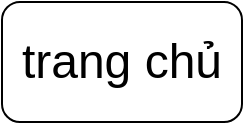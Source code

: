 <mxfile version="15.7.4" type="device"><diagram id="HXzu7-EPzeevsKSb3nrA" name="Page-1"><mxGraphModel dx="730" dy="460" grid="1" gridSize="10" guides="1" tooltips="1" connect="1" arrows="1" fold="1" page="1" pageScale="1" pageWidth="850" pageHeight="1100" math="0" shadow="0"><root><mxCell id="0"/><mxCell id="1" parent="0"/><mxCell id="k7KC2fQ0fbsIznxPFKPz-1" value="&lt;span style=&quot;font-size: 24px&quot;&gt;trang chủ&lt;/span&gt;" style="rounded=1;whiteSpace=wrap;html=1;" vertex="1" parent="1"><mxGeometry x="320" y="20" width="120" height="60" as="geometry"/></mxCell></root></mxGraphModel></diagram></mxfile>